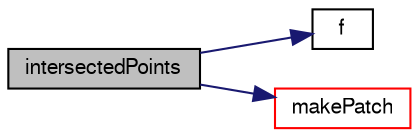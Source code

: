 digraph "intersectedPoints"
{
  bgcolor="transparent";
  edge [fontname="FreeSans",fontsize="10",labelfontname="FreeSans",labelfontsize="10"];
  node [fontname="FreeSans",fontsize="10",shape=record];
  rankdir="LR";
  Node2164 [label="intersectedPoints",height=0.2,width=0.4,color="black", fillcolor="grey75", style="filled", fontcolor="black"];
  Node2164 -> Node2165 [color="midnightblue",fontsize="10",style="solid",fontname="FreeSans"];
  Node2165 [label="f",height=0.2,width=0.4,color="black",URL="$a17900.html#a888be93833ac7a23170555c69c690288"];
  Node2164 -> Node2166 [color="midnightblue",fontsize="10",style="solid",fontname="FreeSans"];
  Node2166 [label="makePatch",height=0.2,width=0.4,color="red",URL="$a24662.html#aca2e02beb44887a5eede2d5061d6eb54",tooltip="Create patch from set of patches. "];
}
